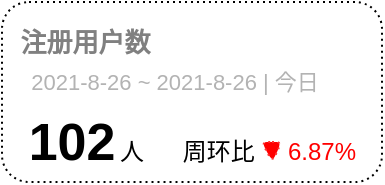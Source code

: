 <mxfile version="14.9.9" type="github" pages="2">
  <diagram id="W83oTSsJoPOMaXSjO9w1" name="Page-1">
    <mxGraphModel dx="974" dy="323" grid="1" gridSize="10" guides="1" tooltips="1" connect="1" arrows="1" fold="1" page="1" pageScale="1" pageWidth="827" pageHeight="1169" math="0" shadow="0">
      <root>
        <mxCell id="0" />
        <mxCell id="1" parent="0" />
        <mxCell id="jFPb6uHWVFt34zp2LcSJ-2" value="" style="rounded=1;whiteSpace=wrap;html=1;dashed=1;dashPattern=1 2;" parent="1" vertex="1">
          <mxGeometry x="170" y="40" width="190" height="90" as="geometry" />
        </mxCell>
        <mxCell id="jFPb6uHWVFt34zp2LcSJ-3" value="&lt;b&gt;&lt;font style=&quot;font-size: 13px&quot; color=&quot;#808080&quot;&gt;&amp;nbsp;注册用户数&lt;/font&gt;&lt;/b&gt;" style="text;html=1;strokeColor=none;fillColor=none;align=center;verticalAlign=middle;whiteSpace=wrap;rounded=0;dashed=1;dashPattern=1 2;" parent="1" vertex="1">
          <mxGeometry x="170" y="50" width="80" height="20" as="geometry" />
        </mxCell>
        <mxCell id="jFPb6uHWVFt34zp2LcSJ-4" value="&lt;font style=&quot;font-size: 11px&quot; color=&quot;#b3b3b3&quot;&gt;&amp;nbsp;2021-8-26 ~ 2021-8-26 | 今日&lt;/font&gt;" style="text;html=1;strokeColor=none;fillColor=none;align=center;verticalAlign=middle;whiteSpace=wrap;rounded=0;dashed=1;dashPattern=1 2;" parent="1" vertex="1">
          <mxGeometry x="170" y="70" width="170" height="20" as="geometry" />
        </mxCell>
        <mxCell id="jFPb6uHWVFt34zp2LcSJ-5" value="&lt;font size=&quot;1&quot;&gt;&lt;b style=&quot;font-size: 26px&quot;&gt;102&lt;/b&gt;&lt;/font&gt;" style="text;html=1;strokeColor=none;fillColor=none;align=center;verticalAlign=middle;whiteSpace=wrap;rounded=0;dashed=1;dashPattern=1 2;" parent="1" vertex="1">
          <mxGeometry x="190" y="100" width="30" height="20" as="geometry" />
        </mxCell>
        <mxCell id="jFPb6uHWVFt34zp2LcSJ-8" value="人" style="text;html=1;strokeColor=none;fillColor=none;align=center;verticalAlign=middle;whiteSpace=wrap;rounded=0;dashed=1;dashPattern=1 2;" parent="1" vertex="1">
          <mxGeometry x="220" y="110" width="30" height="10" as="geometry" />
        </mxCell>
        <mxCell id="jFPb6uHWVFt34zp2LcSJ-9" value="周环比&amp;nbsp;" style="text;html=1;strokeColor=none;fillColor=none;align=center;verticalAlign=middle;whiteSpace=wrap;rounded=0;dashed=1;dashPattern=1 2;" parent="1" vertex="1">
          <mxGeometry x="250" y="110" width="60" height="10" as="geometry" />
        </mxCell>
        <mxCell id="jFPb6uHWVFt34zp2LcSJ-10" value="" style="triangle;whiteSpace=wrap;html=1;rounded=1;dashed=1;dashPattern=1 2;rotation=90;arcSize=35;strokeColor=#FF3333;fillColor=#FF0000;" parent="1" vertex="1">
          <mxGeometry x="300" y="110" width="10" height="10" as="geometry" />
        </mxCell>
        <mxCell id="jFPb6uHWVFt34zp2LcSJ-11" value="6.87%" style="text;html=1;strokeColor=none;fillColor=none;align=center;verticalAlign=middle;whiteSpace=wrap;rounded=0;dashed=1;dashPattern=1 2;fontColor=#FF0000;" parent="1" vertex="1">
          <mxGeometry x="310" y="105" width="40" height="20" as="geometry" />
        </mxCell>
      </root>
    </mxGraphModel>
  </diagram>
  <diagram id="BPWpJ-bR7NpPK26G6hpB" name="Page-2">
    <mxGraphModel dx="974" dy="323" grid="1" gridSize="10" guides="1" tooltips="1" connect="1" arrows="1" fold="1" page="1" pageScale="1" pageWidth="827" pageHeight="1169" math="0" shadow="0">
      <root>
        <mxCell id="W2uqBXBcfLVsuPNkIyxK-0" />
        <mxCell id="W2uqBXBcfLVsuPNkIyxK-1" parent="W2uqBXBcfLVsuPNkIyxK-0" />
        <mxCell id="W2uqBXBcfLVsuPNkIyxK-2" value="" style="rounded=1;whiteSpace=wrap;html=1;dashed=1;dashPattern=1 2;" vertex="1" parent="W2uqBXBcfLVsuPNkIyxK-1">
          <mxGeometry x="170" y="40" width="190" height="90" as="geometry" />
        </mxCell>
        <mxCell id="W2uqBXBcfLVsuPNkIyxK-3" value="&lt;font color=&quot;#808080&quot;&gt;&lt;span style=&quot;font-size: 13px&quot;&gt;&lt;b&gt;下单人数&lt;/b&gt;&lt;/span&gt;&lt;/font&gt;" style="text;html=1;strokeColor=none;fillColor=none;align=center;verticalAlign=middle;whiteSpace=wrap;rounded=0;dashed=1;dashPattern=1 2;" vertex="1" parent="W2uqBXBcfLVsuPNkIyxK-1">
          <mxGeometry x="170" y="50" width="80" height="20" as="geometry" />
        </mxCell>
        <mxCell id="W2uqBXBcfLVsuPNkIyxK-4" value="&lt;font style=&quot;font-size: 11px&quot; color=&quot;#b3b3b3&quot;&gt;&amp;nbsp;2021-8-26 ~ 2021-8-26 | 今日&lt;/font&gt;" style="text;html=1;strokeColor=none;fillColor=none;align=center;verticalAlign=middle;whiteSpace=wrap;rounded=0;dashed=1;dashPattern=1 2;" vertex="1" parent="W2uqBXBcfLVsuPNkIyxK-1">
          <mxGeometry x="170" y="70" width="170" height="20" as="geometry" />
        </mxCell>
        <mxCell id="W2uqBXBcfLVsuPNkIyxK-5" value="&lt;font size=&quot;1&quot;&gt;&lt;b style=&quot;font-size: 26px&quot;&gt;66&lt;/b&gt;&lt;/font&gt;" style="text;html=1;strokeColor=none;fillColor=none;align=center;verticalAlign=middle;whiteSpace=wrap;rounded=0;dashed=1;dashPattern=1 2;" vertex="1" parent="W2uqBXBcfLVsuPNkIyxK-1">
          <mxGeometry x="190" y="100" width="30" height="20" as="geometry" />
        </mxCell>
        <mxCell id="W2uqBXBcfLVsuPNkIyxK-6" value="人" style="text;html=1;strokeColor=none;fillColor=none;align=center;verticalAlign=middle;whiteSpace=wrap;rounded=0;dashed=1;dashPattern=1 2;" vertex="1" parent="W2uqBXBcfLVsuPNkIyxK-1">
          <mxGeometry x="220" y="110" width="30" height="10" as="geometry" />
        </mxCell>
        <mxCell id="W2uqBXBcfLVsuPNkIyxK-7" value="周环比&amp;nbsp;" style="text;html=1;strokeColor=none;fillColor=none;align=center;verticalAlign=middle;whiteSpace=wrap;rounded=0;dashed=1;dashPattern=1 2;" vertex="1" parent="W2uqBXBcfLVsuPNkIyxK-1">
          <mxGeometry x="250" y="110" width="60" height="10" as="geometry" />
        </mxCell>
        <mxCell id="W2uqBXBcfLVsuPNkIyxK-8" value="" style="triangle;whiteSpace=wrap;html=1;rounded=1;dashed=1;dashPattern=1 2;rotation=-90;arcSize=35;strokeColor=#FF3333;fillColor=#00CC66;" vertex="1" parent="W2uqBXBcfLVsuPNkIyxK-1">
          <mxGeometry x="300" y="110" width="10" height="10" as="geometry" />
        </mxCell>
        <mxCell id="W2uqBXBcfLVsuPNkIyxK-9" value="4.67%" style="text;html=1;strokeColor=none;fillColor=none;align=center;verticalAlign=middle;whiteSpace=wrap;rounded=0;dashed=1;dashPattern=1 2;fontColor=#00CC00;" vertex="1" parent="W2uqBXBcfLVsuPNkIyxK-1">
          <mxGeometry x="310" y="105" width="40" height="20" as="geometry" />
        </mxCell>
      </root>
    </mxGraphModel>
  </diagram>
</mxfile>
